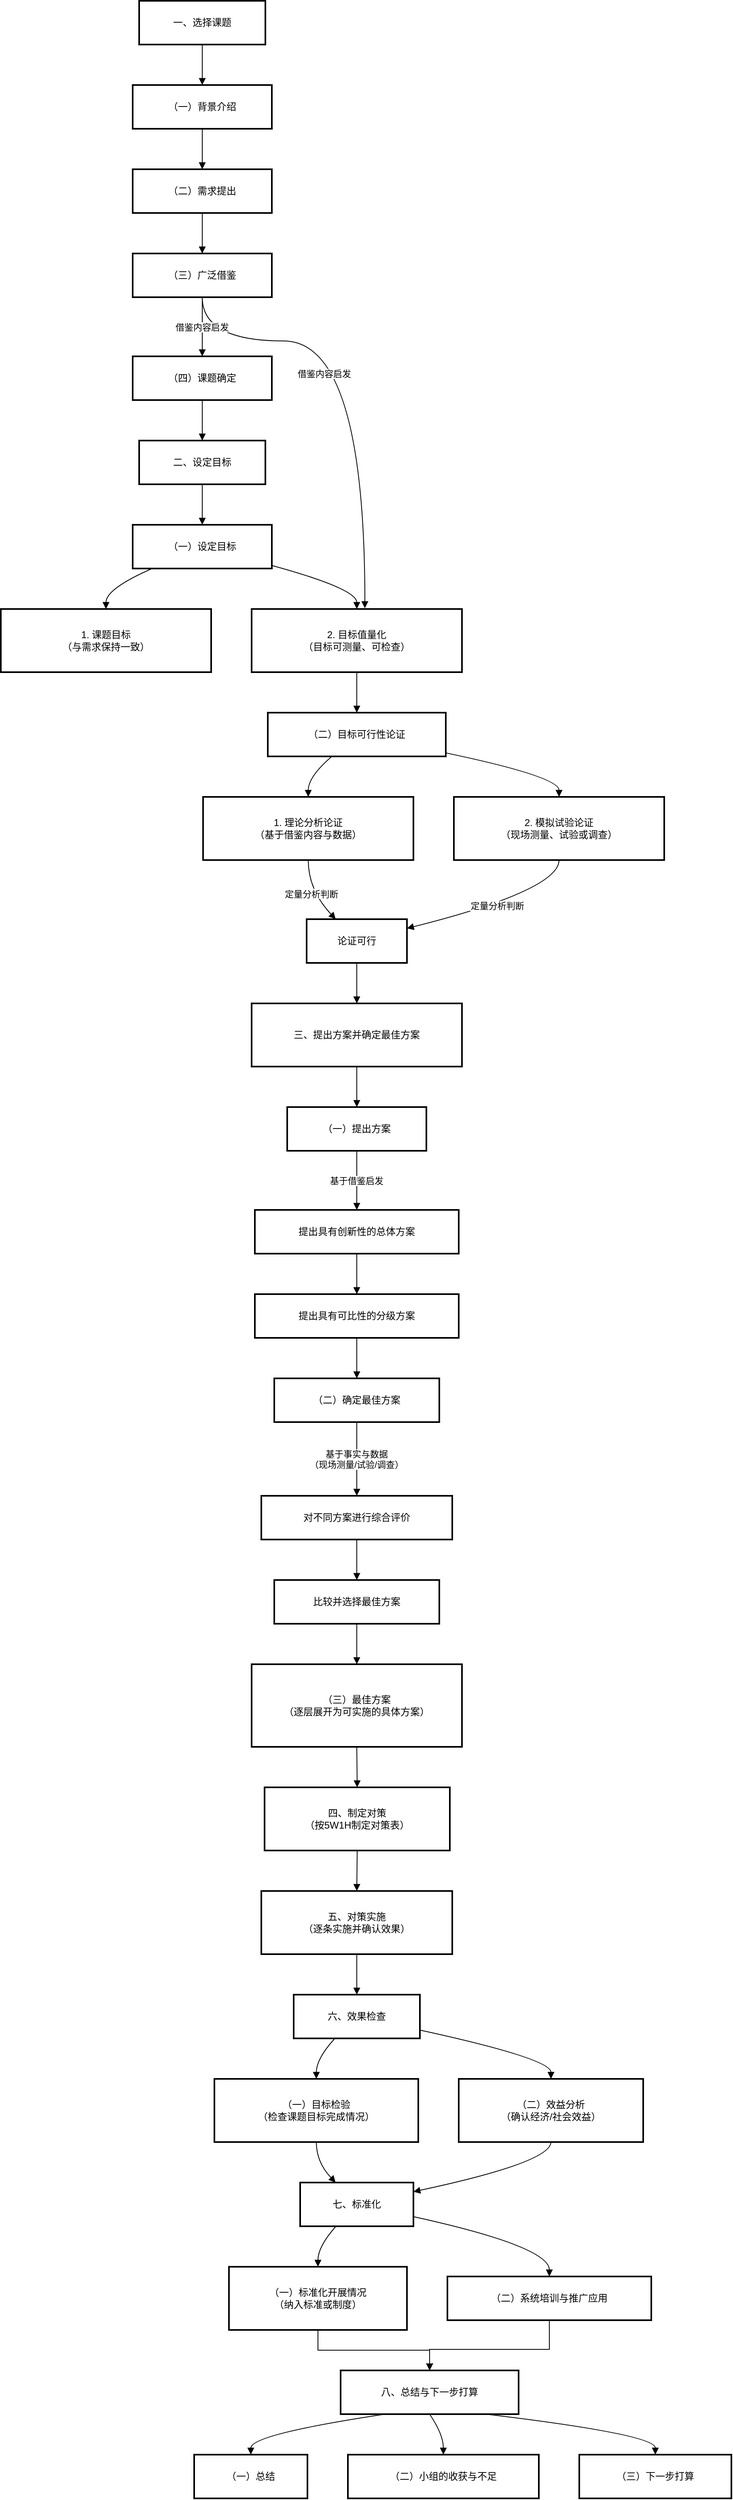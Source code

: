 <mxfile version="28.1.1" pages="2">
  <diagram name="第 1 页" id="7WZBHnggyvltZgAuaBQ9">
    <mxGraphModel dx="1426" dy="789" grid="1" gridSize="10" guides="1" tooltips="1" connect="1" arrows="1" fold="1" page="1" pageScale="1" pageWidth="827" pageHeight="1169" math="0" shadow="0">
      <root>
        <mxCell id="0" />
        <mxCell id="1" parent="0" />
        <mxCell id="V11PX4LswEN2cB8b6SFa-1" value="一、选择课题" style="whiteSpace=wrap;strokeWidth=2;" vertex="1" parent="1">
          <mxGeometry x="341" y="180" width="156" height="54" as="geometry" />
        </mxCell>
        <mxCell id="V11PX4LswEN2cB8b6SFa-2" value="（一）背景介绍" style="whiteSpace=wrap;strokeWidth=2;" vertex="1" parent="1">
          <mxGeometry x="333" y="284" width="172" height="54" as="geometry" />
        </mxCell>
        <mxCell id="V11PX4LswEN2cB8b6SFa-3" value="（二）需求提出" style="whiteSpace=wrap;strokeWidth=2;" vertex="1" parent="1">
          <mxGeometry x="333" y="388" width="172" height="54" as="geometry" />
        </mxCell>
        <mxCell id="V11PX4LswEN2cB8b6SFa-4" value="（三）广泛借鉴" style="whiteSpace=wrap;strokeWidth=2;" vertex="1" parent="1">
          <mxGeometry x="333" y="492" width="172" height="54" as="geometry" />
        </mxCell>
        <mxCell id="V11PX4LswEN2cB8b6SFa-5" value="（四）课题确定" style="whiteSpace=wrap;strokeWidth=2;" vertex="1" parent="1">
          <mxGeometry x="333" y="619" width="172" height="54" as="geometry" />
        </mxCell>
        <mxCell id="V11PX4LswEN2cB8b6SFa-6" value="二、设定目标" style="whiteSpace=wrap;strokeWidth=2;" vertex="1" parent="1">
          <mxGeometry x="341" y="723" width="156" height="54" as="geometry" />
        </mxCell>
        <mxCell id="V11PX4LswEN2cB8b6SFa-7" value="（一）设定目标" style="whiteSpace=wrap;strokeWidth=2;" vertex="1" parent="1">
          <mxGeometry x="333" y="827" width="172" height="54" as="geometry" />
        </mxCell>
        <mxCell id="V11PX4LswEN2cB8b6SFa-8" value="1. 课题目标&#xa;（与需求保持一致）" style="whiteSpace=wrap;strokeWidth=2;" vertex="1" parent="1">
          <mxGeometry x="170" y="931" width="260" height="78" as="geometry" />
        </mxCell>
        <mxCell id="V11PX4LswEN2cB8b6SFa-9" value="2. 目标值量化&#xa;（目标可测量、可检查）" style="whiteSpace=wrap;strokeWidth=2;" vertex="1" parent="1">
          <mxGeometry x="480" y="931" width="260" height="78" as="geometry" />
        </mxCell>
        <mxCell id="V11PX4LswEN2cB8b6SFa-10" value="（二）目标可行性论证" style="whiteSpace=wrap;strokeWidth=2;" vertex="1" parent="1">
          <mxGeometry x="500" y="1059" width="220" height="54" as="geometry" />
        </mxCell>
        <mxCell id="V11PX4LswEN2cB8b6SFa-11" value="1. 理论分析论证&#xa;（基于借鉴内容与数据）" style="whiteSpace=wrap;strokeWidth=2;" vertex="1" parent="1">
          <mxGeometry x="420" y="1163" width="260" height="78" as="geometry" />
        </mxCell>
        <mxCell id="V11PX4LswEN2cB8b6SFa-12" value="2. 模拟试验论证&#xa;（现场测量、试验或调查）" style="whiteSpace=wrap;strokeWidth=2;" vertex="1" parent="1">
          <mxGeometry x="730" y="1163" width="260" height="78" as="geometry" />
        </mxCell>
        <mxCell id="V11PX4LswEN2cB8b6SFa-13" value="论证可行" style="whiteSpace=wrap;strokeWidth=2;" vertex="1" parent="1">
          <mxGeometry x="548" y="1314" width="124" height="54" as="geometry" />
        </mxCell>
        <mxCell id="V11PX4LswEN2cB8b6SFa-14" value="三、提出方案并确定最佳方案" style="whiteSpace=wrap;strokeWidth=2;" vertex="1" parent="1">
          <mxGeometry x="480" y="1418" width="260" height="78" as="geometry" />
        </mxCell>
        <mxCell id="V11PX4LswEN2cB8b6SFa-15" value="（一）提出方案" style="whiteSpace=wrap;strokeWidth=2;" vertex="1" parent="1">
          <mxGeometry x="524" y="1546" width="172" height="54" as="geometry" />
        </mxCell>
        <mxCell id="V11PX4LswEN2cB8b6SFa-16" value="提出具有创新性的总体方案" style="whiteSpace=wrap;strokeWidth=2;" vertex="1" parent="1">
          <mxGeometry x="484" y="1673" width="252" height="54" as="geometry" />
        </mxCell>
        <mxCell id="V11PX4LswEN2cB8b6SFa-17" value="提出具有可比性的分级方案" style="whiteSpace=wrap;strokeWidth=2;" vertex="1" parent="1">
          <mxGeometry x="484" y="1777" width="252" height="54" as="geometry" />
        </mxCell>
        <mxCell id="V11PX4LswEN2cB8b6SFa-18" value="（二）确定最佳方案" style="whiteSpace=wrap;strokeWidth=2;" vertex="1" parent="1">
          <mxGeometry x="508" y="1881" width="204" height="54" as="geometry" />
        </mxCell>
        <mxCell id="V11PX4LswEN2cB8b6SFa-19" value="对不同方案进行综合评价" style="whiteSpace=wrap;strokeWidth=2;" vertex="1" parent="1">
          <mxGeometry x="492" y="2026" width="236" height="54" as="geometry" />
        </mxCell>
        <mxCell id="V11PX4LswEN2cB8b6SFa-20" value="比较并选择最佳方案" style="whiteSpace=wrap;strokeWidth=2;" vertex="1" parent="1">
          <mxGeometry x="508" y="2130" width="204" height="54" as="geometry" />
        </mxCell>
        <mxCell id="V11PX4LswEN2cB8b6SFa-21" value="（三）最佳方案&#xa;（逐层展开为可实施的具体方案）" style="whiteSpace=wrap;strokeWidth=2;" vertex="1" parent="1">
          <mxGeometry x="480" y="2234" width="260" height="102" as="geometry" />
        </mxCell>
        <mxCell id="V11PX4LswEN2cB8b6SFa-22" value="四、制定对策&#xa;（按5W1H制定对策表）" style="whiteSpace=wrap;strokeWidth=2;" vertex="1" parent="1">
          <mxGeometry x="496" y="2386" width="229" height="78" as="geometry" />
        </mxCell>
        <mxCell id="V11PX4LswEN2cB8b6SFa-23" value="五、对策实施&#xa;（逐条实施并确认效果）" style="whiteSpace=wrap;strokeWidth=2;" vertex="1" parent="1">
          <mxGeometry x="492" y="2514" width="236" height="78" as="geometry" />
        </mxCell>
        <mxCell id="V11PX4LswEN2cB8b6SFa-24" value="六、效果检查" style="whiteSpace=wrap;strokeWidth=2;" vertex="1" parent="1">
          <mxGeometry x="532" y="2642" width="156" height="54" as="geometry" />
        </mxCell>
        <mxCell id="V11PX4LswEN2cB8b6SFa-25" value="（一）目标检验&#xa;（检查课题目标完成情况）" style="whiteSpace=wrap;strokeWidth=2;" vertex="1" parent="1">
          <mxGeometry x="434" y="2746" width="252" height="78" as="geometry" />
        </mxCell>
        <mxCell id="V11PX4LswEN2cB8b6SFa-26" value="（二）效益分析&#xa;（确认经济/社会效益）" style="whiteSpace=wrap;strokeWidth=2;" vertex="1" parent="1">
          <mxGeometry x="736" y="2746" width="228" height="78" as="geometry" />
        </mxCell>
        <mxCell id="V11PX4LswEN2cB8b6SFa-27" value="七、标准化" style="whiteSpace=wrap;strokeWidth=2;" vertex="1" parent="1">
          <mxGeometry x="540" y="2874" width="140" height="54" as="geometry" />
        </mxCell>
        <mxCell id="V11PX4LswEN2cB8b6SFa-69" style="edgeStyle=orthogonalEdgeStyle;rounded=0;orthogonalLoop=1;jettySize=auto;html=1;exitX=0.5;exitY=1;exitDx=0;exitDy=0;" edge="1" parent="1" source="V11PX4LswEN2cB8b6SFa-28" target="V11PX4LswEN2cB8b6SFa-30">
          <mxGeometry relative="1" as="geometry" />
        </mxCell>
        <mxCell id="V11PX4LswEN2cB8b6SFa-28" value="（一）标准化开展情况&#xa;（纳入标准或制度）" style="whiteSpace=wrap;strokeWidth=2;" vertex="1" parent="1">
          <mxGeometry x="452" y="2978" width="220" height="78" as="geometry" />
        </mxCell>
        <mxCell id="V11PX4LswEN2cB8b6SFa-29" value="（二）系统培训与推广应用" style="whiteSpace=wrap;strokeWidth=2;" vertex="1" parent="1">
          <mxGeometry x="722" y="2990" width="252" height="54" as="geometry" />
        </mxCell>
        <mxCell id="V11PX4LswEN2cB8b6SFa-30" value="八、总结与下一步打算" style="whiteSpace=wrap;strokeWidth=2;" vertex="1" parent="1">
          <mxGeometry x="590" y="3106" width="220" height="54" as="geometry" />
        </mxCell>
        <mxCell id="V11PX4LswEN2cB8b6SFa-31" value="（一）总结" style="whiteSpace=wrap;strokeWidth=2;" vertex="1" parent="1">
          <mxGeometry x="409" y="3210" width="140" height="54" as="geometry" />
        </mxCell>
        <mxCell id="V11PX4LswEN2cB8b6SFa-32" value="（二）小组的收获与不足" style="whiteSpace=wrap;strokeWidth=2;" vertex="1" parent="1">
          <mxGeometry x="599" y="3210" width="236" height="54" as="geometry" />
        </mxCell>
        <mxCell id="V11PX4LswEN2cB8b6SFa-33" value="（三）下一步打算" style="whiteSpace=wrap;strokeWidth=2;" vertex="1" parent="1">
          <mxGeometry x="885" y="3210" width="188" height="54" as="geometry" />
        </mxCell>
        <mxCell id="V11PX4LswEN2cB8b6SFa-34" value="" style="curved=1;startArrow=none;endArrow=block;exitX=0.5;exitY=1;entryX=0.5;entryY=0;rounded=0;" edge="1" parent="1" source="V11PX4LswEN2cB8b6SFa-1" target="V11PX4LswEN2cB8b6SFa-2">
          <mxGeometry relative="1" as="geometry">
            <Array as="points" />
          </mxGeometry>
        </mxCell>
        <mxCell id="V11PX4LswEN2cB8b6SFa-35" value="" style="curved=1;startArrow=none;endArrow=block;exitX=0.5;exitY=1;entryX=0.5;entryY=0;rounded=0;" edge="1" parent="1" source="V11PX4LswEN2cB8b6SFa-2" target="V11PX4LswEN2cB8b6SFa-3">
          <mxGeometry relative="1" as="geometry">
            <Array as="points" />
          </mxGeometry>
        </mxCell>
        <mxCell id="V11PX4LswEN2cB8b6SFa-36" value="" style="curved=1;startArrow=none;endArrow=block;exitX=0.5;exitY=1;entryX=0.5;entryY=0;rounded=0;" edge="1" parent="1" source="V11PX4LswEN2cB8b6SFa-3" target="V11PX4LswEN2cB8b6SFa-4">
          <mxGeometry relative="1" as="geometry">
            <Array as="points" />
          </mxGeometry>
        </mxCell>
        <mxCell id="V11PX4LswEN2cB8b6SFa-37" value="借鉴内容启发" style="curved=1;startArrow=none;endArrow=block;exitX=0.5;exitY=1;rounded=0;edgeStyle=orthogonalEdgeStyle;" edge="1" parent="1" source="V11PX4LswEN2cB8b6SFa-4">
          <mxGeometry x="-0.299" y="-40" relative="1" as="geometry">
            <Array as="points">
              <mxPoint x="419" y="600" />
              <mxPoint x="620" y="600" />
            </Array>
            <mxPoint x="620" y="930" as="targetPoint" />
            <mxPoint as="offset" />
          </mxGeometry>
        </mxCell>
        <mxCell id="V11PX4LswEN2cB8b6SFa-38" value="" style="curved=1;startArrow=none;endArrow=block;exitX=0.5;exitY=1;entryX=0.5;entryY=0;rounded=0;" edge="1" parent="1" source="V11PX4LswEN2cB8b6SFa-5" target="V11PX4LswEN2cB8b6SFa-6">
          <mxGeometry relative="1" as="geometry">
            <Array as="points" />
          </mxGeometry>
        </mxCell>
        <mxCell id="V11PX4LswEN2cB8b6SFa-39" value="" style="curved=1;startArrow=none;endArrow=block;exitX=0.5;exitY=1;entryX=0.5;entryY=0;rounded=0;" edge="1" parent="1" source="V11PX4LswEN2cB8b6SFa-6" target="V11PX4LswEN2cB8b6SFa-7">
          <mxGeometry relative="1" as="geometry">
            <Array as="points" />
          </mxGeometry>
        </mxCell>
        <mxCell id="V11PX4LswEN2cB8b6SFa-40" value="" style="curved=1;startArrow=none;endArrow=block;exitX=0.14;exitY=1;entryX=0.5;entryY=0;rounded=0;" edge="1" parent="1" source="V11PX4LswEN2cB8b6SFa-7" target="V11PX4LswEN2cB8b6SFa-8">
          <mxGeometry relative="1" as="geometry">
            <Array as="points">
              <mxPoint x="300" y="906" />
            </Array>
          </mxGeometry>
        </mxCell>
        <mxCell id="V11PX4LswEN2cB8b6SFa-41" value="" style="curved=1;startArrow=none;endArrow=block;exitX=1;exitY=0.93;entryX=0.5;entryY=0;rounded=0;" edge="1" parent="1" source="V11PX4LswEN2cB8b6SFa-7" target="V11PX4LswEN2cB8b6SFa-9">
          <mxGeometry relative="1" as="geometry">
            <Array as="points">
              <mxPoint x="610" y="906" />
            </Array>
          </mxGeometry>
        </mxCell>
        <mxCell id="V11PX4LswEN2cB8b6SFa-42" value="" style="curved=1;startArrow=none;endArrow=block;exitX=0.5;exitY=1;entryX=0.5;entryY=0;rounded=0;" edge="1" parent="1" source="V11PX4LswEN2cB8b6SFa-9" target="V11PX4LswEN2cB8b6SFa-10">
          <mxGeometry relative="1" as="geometry">
            <Array as="points" />
          </mxGeometry>
        </mxCell>
        <mxCell id="V11PX4LswEN2cB8b6SFa-43" value="" style="curved=1;startArrow=none;endArrow=block;exitX=0.36;exitY=1;entryX=0.5;entryY=0;rounded=0;" edge="1" parent="1" source="V11PX4LswEN2cB8b6SFa-10" target="V11PX4LswEN2cB8b6SFa-11">
          <mxGeometry relative="1" as="geometry">
            <Array as="points">
              <mxPoint x="550" y="1138" />
            </Array>
          </mxGeometry>
        </mxCell>
        <mxCell id="V11PX4LswEN2cB8b6SFa-44" value="" style="curved=1;startArrow=none;endArrow=block;exitX=1;exitY=0.92;entryX=0.5;entryY=0;rounded=0;" edge="1" parent="1" source="V11PX4LswEN2cB8b6SFa-10" target="V11PX4LswEN2cB8b6SFa-12">
          <mxGeometry relative="1" as="geometry">
            <Array as="points">
              <mxPoint x="860" y="1138" />
            </Array>
          </mxGeometry>
        </mxCell>
        <mxCell id="V11PX4LswEN2cB8b6SFa-45" value="定量分析判断" style="curved=1;startArrow=none;endArrow=block;exitX=0.5;exitY=1;entryX=0.29;entryY=0;rounded=0;" edge="1" parent="1" source="V11PX4LswEN2cB8b6SFa-11" target="V11PX4LswEN2cB8b6SFa-13">
          <mxGeometry relative="1" as="geometry">
            <Array as="points">
              <mxPoint x="550" y="1278" />
            </Array>
          </mxGeometry>
        </mxCell>
        <mxCell id="V11PX4LswEN2cB8b6SFa-46" value="定量分析判断" style="curved=1;startArrow=none;endArrow=block;exitX=0.5;exitY=1;entryX=1;entryY=0.21;rounded=0;" edge="1" parent="1" source="V11PX4LswEN2cB8b6SFa-12" target="V11PX4LswEN2cB8b6SFa-13">
          <mxGeometry relative="1" as="geometry">
            <Array as="points">
              <mxPoint x="860" y="1278" />
            </Array>
          </mxGeometry>
        </mxCell>
        <mxCell id="V11PX4LswEN2cB8b6SFa-47" value="" style="curved=1;startArrow=none;endArrow=block;exitX=0.5;exitY=1;entryX=0.5;entryY=0;rounded=0;" edge="1" parent="1" source="V11PX4LswEN2cB8b6SFa-13" target="V11PX4LswEN2cB8b6SFa-14">
          <mxGeometry relative="1" as="geometry">
            <Array as="points" />
          </mxGeometry>
        </mxCell>
        <mxCell id="V11PX4LswEN2cB8b6SFa-48" value="" style="curved=1;startArrow=none;endArrow=block;exitX=0.5;exitY=1;entryX=0.5;entryY=0;rounded=0;" edge="1" parent="1" source="V11PX4LswEN2cB8b6SFa-14" target="V11PX4LswEN2cB8b6SFa-15">
          <mxGeometry relative="1" as="geometry">
            <Array as="points" />
          </mxGeometry>
        </mxCell>
        <mxCell id="V11PX4LswEN2cB8b6SFa-49" value="基于借鉴启发" style="curved=1;startArrow=none;endArrow=block;exitX=0.5;exitY=1;entryX=0.5;entryY=0;rounded=0;" edge="1" parent="1" source="V11PX4LswEN2cB8b6SFa-15" target="V11PX4LswEN2cB8b6SFa-16">
          <mxGeometry relative="1" as="geometry">
            <Array as="points" />
          </mxGeometry>
        </mxCell>
        <mxCell id="V11PX4LswEN2cB8b6SFa-50" value="" style="curved=1;startArrow=none;endArrow=block;exitX=0.5;exitY=1;entryX=0.5;entryY=0;rounded=0;" edge="1" parent="1" source="V11PX4LswEN2cB8b6SFa-16" target="V11PX4LswEN2cB8b6SFa-17">
          <mxGeometry relative="1" as="geometry">
            <Array as="points" />
          </mxGeometry>
        </mxCell>
        <mxCell id="V11PX4LswEN2cB8b6SFa-51" value="" style="curved=1;startArrow=none;endArrow=block;exitX=0.5;exitY=1;entryX=0.5;entryY=0;rounded=0;" edge="1" parent="1" source="V11PX4LswEN2cB8b6SFa-17" target="V11PX4LswEN2cB8b6SFa-18">
          <mxGeometry relative="1" as="geometry">
            <Array as="points" />
          </mxGeometry>
        </mxCell>
        <mxCell id="V11PX4LswEN2cB8b6SFa-52" value="基于事实与数据&#xa;（现场测量/试验/调查）" style="curved=1;startArrow=none;endArrow=block;exitX=0.5;exitY=1;entryX=0.5;entryY=-0.01;rounded=0;" edge="1" parent="1" source="V11PX4LswEN2cB8b6SFa-18" target="V11PX4LswEN2cB8b6SFa-19">
          <mxGeometry relative="1" as="geometry">
            <Array as="points" />
          </mxGeometry>
        </mxCell>
        <mxCell id="V11PX4LswEN2cB8b6SFa-53" value="" style="curved=1;startArrow=none;endArrow=block;exitX=0.5;exitY=0.99;entryX=0.5;entryY=-0.01;rounded=0;" edge="1" parent="1" source="V11PX4LswEN2cB8b6SFa-19" target="V11PX4LswEN2cB8b6SFa-20">
          <mxGeometry relative="1" as="geometry">
            <Array as="points" />
          </mxGeometry>
        </mxCell>
        <mxCell id="V11PX4LswEN2cB8b6SFa-54" value="" style="curved=1;startArrow=none;endArrow=block;exitX=0.5;exitY=0.99;entryX=0.5;entryY=0;rounded=0;" edge="1" parent="1" source="V11PX4LswEN2cB8b6SFa-20" target="V11PX4LswEN2cB8b6SFa-21">
          <mxGeometry relative="1" as="geometry">
            <Array as="points" />
          </mxGeometry>
        </mxCell>
        <mxCell id="V11PX4LswEN2cB8b6SFa-55" value="" style="curved=1;startArrow=none;endArrow=block;exitX=0.5;exitY=1;entryX=0.5;entryY=-0.01;rounded=0;" edge="1" parent="1" source="V11PX4LswEN2cB8b6SFa-21" target="V11PX4LswEN2cB8b6SFa-22">
          <mxGeometry relative="1" as="geometry">
            <Array as="points" />
          </mxGeometry>
        </mxCell>
        <mxCell id="V11PX4LswEN2cB8b6SFa-56" value="" style="curved=1;startArrow=none;endArrow=block;exitX=0.5;exitY=0.99;entryX=0.5;entryY=-0.01;rounded=0;" edge="1" parent="1" source="V11PX4LswEN2cB8b6SFa-22" target="V11PX4LswEN2cB8b6SFa-23">
          <mxGeometry relative="1" as="geometry">
            <Array as="points" />
          </mxGeometry>
        </mxCell>
        <mxCell id="V11PX4LswEN2cB8b6SFa-57" value="" style="curved=1;startArrow=none;endArrow=block;exitX=0.5;exitY=0.99;entryX=0.5;entryY=-0.01;rounded=0;" edge="1" parent="1" source="V11PX4LswEN2cB8b6SFa-23" target="V11PX4LswEN2cB8b6SFa-24">
          <mxGeometry relative="1" as="geometry">
            <Array as="points" />
          </mxGeometry>
        </mxCell>
        <mxCell id="V11PX4LswEN2cB8b6SFa-58" value="" style="curved=1;startArrow=none;endArrow=block;exitX=0.33;exitY=0.99;entryX=0.5;entryY=-0.01;rounded=0;" edge="1" parent="1" source="V11PX4LswEN2cB8b6SFa-24" target="V11PX4LswEN2cB8b6SFa-25">
          <mxGeometry relative="1" as="geometry">
            <Array as="points">
              <mxPoint x="560" y="2721" />
            </Array>
          </mxGeometry>
        </mxCell>
        <mxCell id="V11PX4LswEN2cB8b6SFa-59" value="" style="curved=1;startArrow=none;endArrow=block;exitX=1;exitY=0.81;entryX=0.5;entryY=-0.01;rounded=0;" edge="1" parent="1" source="V11PX4LswEN2cB8b6SFa-24" target="V11PX4LswEN2cB8b6SFa-26">
          <mxGeometry relative="1" as="geometry">
            <Array as="points">
              <mxPoint x="850" y="2721" />
            </Array>
          </mxGeometry>
        </mxCell>
        <mxCell id="V11PX4LswEN2cB8b6SFa-60" value="" style="curved=1;startArrow=none;endArrow=block;exitX=0.5;exitY=0.99;entryX=0.31;entryY=-0.01;rounded=0;" edge="1" parent="1" source="V11PX4LswEN2cB8b6SFa-25" target="V11PX4LswEN2cB8b6SFa-27">
          <mxGeometry relative="1" as="geometry">
            <Array as="points">
              <mxPoint x="560" y="2849" />
            </Array>
          </mxGeometry>
        </mxCell>
        <mxCell id="V11PX4LswEN2cB8b6SFa-61" value="" style="curved=1;startArrow=none;endArrow=block;exitX=0.5;exitY=0.99;entryX=1;entryY=0.21;rounded=0;" edge="1" parent="1" source="V11PX4LswEN2cB8b6SFa-26" target="V11PX4LswEN2cB8b6SFa-27">
          <mxGeometry relative="1" as="geometry">
            <Array as="points">
              <mxPoint x="850" y="2849" />
            </Array>
          </mxGeometry>
        </mxCell>
        <mxCell id="V11PX4LswEN2cB8b6SFa-62" value="" style="curved=1;startArrow=none;endArrow=block;exitX=0.32;exitY=0.99;entryX=0.5;entryY=-0.01;rounded=0;" edge="1" parent="1" source="V11PX4LswEN2cB8b6SFa-27" target="V11PX4LswEN2cB8b6SFa-28">
          <mxGeometry relative="1" as="geometry">
            <Array as="points">
              <mxPoint x="562" y="2953" />
            </Array>
          </mxGeometry>
        </mxCell>
        <mxCell id="V11PX4LswEN2cB8b6SFa-63" value="" style="curved=1;startArrow=none;endArrow=block;exitX=1;exitY=0.78;entryX=0.5;entryY=-0.01;rounded=0;" edge="1" parent="1" source="V11PX4LswEN2cB8b6SFa-27" target="V11PX4LswEN2cB8b6SFa-29">
          <mxGeometry relative="1" as="geometry">
            <Array as="points">
              <mxPoint x="848" y="2953" />
            </Array>
          </mxGeometry>
        </mxCell>
        <mxCell id="V11PX4LswEN2cB8b6SFa-64" value="" style="startArrow=none;endArrow=block;exitX=0.5;exitY=0.99;entryX=0.5;entryY=-0.01;rounded=0;edgeStyle=orthogonalEdgeStyle;" edge="1" parent="1" source="V11PX4LswEN2cB8b6SFa-29" target="V11PX4LswEN2cB8b6SFa-30">
          <mxGeometry relative="1" as="geometry">
            <Array as="points">
              <mxPoint x="848" y="3080" />
              <mxPoint x="700" y="3080" />
            </Array>
          </mxGeometry>
        </mxCell>
        <mxCell id="V11PX4LswEN2cB8b6SFa-65" value="" style="curved=1;startArrow=none;endArrow=block;exitX=0.25;exitY=1;entryX=0.5;entryY=-0.01;rounded=0;exitDx=0;exitDy=0;" edge="1" parent="1" source="V11PX4LswEN2cB8b6SFa-30" target="V11PX4LswEN2cB8b6SFa-31">
          <mxGeometry relative="1" as="geometry">
            <Array as="points">
              <mxPoint x="479" y="3185" />
            </Array>
          </mxGeometry>
        </mxCell>
        <mxCell id="V11PX4LswEN2cB8b6SFa-66" value="" style="curved=1;startArrow=none;endArrow=block;exitX=0.5;exitY=1;entryX=0.5;entryY=-0.01;rounded=0;exitDx=0;exitDy=0;" edge="1" parent="1" source="V11PX4LswEN2cB8b6SFa-30" target="V11PX4LswEN2cB8b6SFa-32">
          <mxGeometry relative="1" as="geometry">
            <Array as="points">
              <mxPoint x="717" y="3185" />
            </Array>
          </mxGeometry>
        </mxCell>
        <mxCell id="V11PX4LswEN2cB8b6SFa-67" value="" style="curved=1;startArrow=none;endArrow=block;exitX=0.81;exitY=0.99;entryX=0.5;entryY=-0.01;rounded=0;" edge="1" parent="1" source="V11PX4LswEN2cB8b6SFa-30" target="V11PX4LswEN2cB8b6SFa-33">
          <mxGeometry relative="1" as="geometry">
            <Array as="points">
              <mxPoint x="979" y="3185" />
            </Array>
          </mxGeometry>
        </mxCell>
        <mxCell id="V11PX4LswEN2cB8b6SFa-68" value="借鉴内容启发" style="curved=1;startArrow=none;endArrow=block;exitX=0.5;exitY=1;rounded=0;exitDx=0;exitDy=0;" edge="1" parent="1" source="V11PX4LswEN2cB8b6SFa-4" target="V11PX4LswEN2cB8b6SFa-5">
          <mxGeometry relative="1" as="geometry">
            <Array as="points" />
            <mxPoint x="430" y="570" as="sourcePoint" />
            <mxPoint x="631" y="954" as="targetPoint" />
          </mxGeometry>
        </mxCell>
      </root>
    </mxGraphModel>
  </diagram>
  <diagram id="yZlnJXYEL0vV901xjM2q" name="第 2 页">
    <mxGraphModel dx="2593" dy="1435" grid="1" gridSize="10" guides="1" tooltips="1" connect="1" arrows="1" fold="1" page="1" pageScale="1" pageWidth="827" pageHeight="1169" math="0" shadow="0">
      <root>
        <mxCell id="0" />
        <mxCell id="1" parent="0" />
        <mxCell id="1LT5oay-Y4ugQye11m3D-1" value="一、选择课题" style="whiteSpace=wrap;strokeWidth=2;" vertex="1" parent="1">
          <mxGeometry x="382" y="20" width="156" height="54" as="geometry" />
        </mxCell>
        <mxCell id="1LT5oay-Y4ugQye11m3D-2" value="(一) 名词解释&#xa;明确QC小组及问题解决型课题定义" style="whiteSpace=wrap;strokeWidth=2;" vertex="1" parent="1">
          <mxGeometry x="330" y="124" width="260" height="102" as="geometry" />
        </mxCell>
        <mxCell id="1LT5oay-Y4ugQye11m3D-3" value="(二) 选题理由&#xa;用事实和数据说明选题目的和必要性" style="whiteSpace=wrap;strokeWidth=2;" vertex="1" parent="1">
          <mxGeometry x="330" y="276" width="260" height="102" as="geometry" />
        </mxCell>
        <mxCell id="1LT5oay-Y4ugQye11m3D-4" value="二、现状调查" style="whiteSpace=wrap;strokeWidth=2;" vertex="1" parent="1">
          <mxGeometry x="382" y="428" width="156" height="54" as="geometry" />
        </mxCell>
        <mxCell id="1LT5oay-Y4ugQye11m3D-5" value="(一) 查找症结&#xa;收集客观、全面、时效、可比的数据&#xa;运用分层法、排列图等统计方法" style="whiteSpace=wrap;strokeWidth=2;" vertex="1" parent="1">
          <mxGeometry x="330" y="532" width="260" height="150" as="geometry" />
        </mxCell>
        <mxCell id="1LT5oay-Y4ugQye11m3D-6" value="(二) 调查结论&#xa;明确现状，找出症结，确定改进方向" style="whiteSpace=wrap;strokeWidth=2;" vertex="1" parent="1">
          <mxGeometry x="330" y="732" width="260" height="102" as="geometry" />
        </mxCell>
        <mxCell id="1LT5oay-Y4ugQye11m3D-7" value="三、设定目标" style="whiteSpace=wrap;strokeWidth=2;" vertex="1" parent="1">
          <mxGeometry x="382" y="884" width="156" height="54" as="geometry" />
        </mxCell>
        <mxCell id="1LT5oay-Y4ugQye11m3D-8" value="(一) 目标值设定&#xa;目标与课题一致，数量不宜多，可测量、可检查" style="whiteSpace=wrap;strokeWidth=2;" vertex="1" parent="1">
          <mxGeometry x="330" y="988" width="260" height="102" as="geometry" />
        </mxCell>
        <mxCell id="1LT5oay-Y4ugQye11m3D-9" value="(二) 目标依据&#xa;上级要求、顾客需求、同业水平、历史水平、&#xa;症结解决程度测算等" style="whiteSpace=wrap;strokeWidth=2;" vertex="1" parent="1">
          <mxGeometry x="330" y="1140" width="260" height="126" as="geometry" />
        </mxCell>
        <mxCell id="1LT5oay-Y4ugQye11m3D-10" value="四、原因分析&#xa;针对症结，从人机料法环测等方面分析，&#xa;展开至末端原因，逻辑清晰" style="whiteSpace=wrap;strokeWidth=2;" vertex="1" parent="1">
          <mxGeometry x="330" y="1316" width="260" height="126" as="geometry" />
        </mxCell>
        <mxCell id="1LT5oay-Y4ugQye11m3D-11" value="五、确定要因" style="whiteSpace=wrap;strokeWidth=2;" vertex="1" parent="1">
          <mxGeometry x="382" y="1492" width="156" height="54" as="geometry" />
        </mxCell>
        <mxCell id="1LT5oay-Y4ugQye11m3D-58" style="edgeStyle=orthogonalEdgeStyle;rounded=0;orthogonalLoop=1;jettySize=auto;html=1;exitX=0.5;exitY=1;exitDx=0;exitDy=0;" edge="1" parent="1" source="1LT5oay-Y4ugQye11m3D-12">
          <mxGeometry relative="1" as="geometry">
            <mxPoint x="460" y="1800" as="targetPoint" />
          </mxGeometry>
        </mxCell>
        <mxCell id="1LT5oay-Y4ugQye11m3D-12" value="(一) 要因确认一: (具体要因)&#xa;依据事实与数据逐条确认，&#xa;通过现场测量、试验或调查分析" style="whiteSpace=wrap;strokeWidth=2;" vertex="1" parent="1">
          <mxGeometry x="20" y="1596" width="260" height="126" as="geometry" />
        </mxCell>
        <mxCell id="1LT5oay-Y4ugQye11m3D-13" value="(二) 要因确认二: (具体要因)&#xa;同上" style="whiteSpace=wrap;strokeWidth=2;" vertex="1" parent="1">
          <mxGeometry x="330" y="1620" width="259" height="78" as="geometry" />
        </mxCell>
        <mxCell id="1LT5oay-Y4ugQye11m3D-59" style="edgeStyle=orthogonalEdgeStyle;rounded=0;orthogonalLoop=1;jettySize=auto;html=1;exitX=0.5;exitY=1;exitDx=0;exitDy=0;" edge="1" parent="1" source="1LT5oay-Y4ugQye11m3D-14">
          <mxGeometry relative="1" as="geometry">
            <mxPoint x="460" y="1800" as="targetPoint" />
          </mxGeometry>
        </mxCell>
        <mxCell id="1LT5oay-Y4ugQye11m3D-14" value="(三) 要因确认三: (具体要因)&#xa;同上" style="whiteSpace=wrap;strokeWidth=2;" vertex="1" parent="1">
          <mxGeometry x="639" y="1620" width="259" height="78" as="geometry" />
        </mxCell>
        <mxCell id="1LT5oay-Y4ugQye11m3D-15" value="六、制定对策" style="whiteSpace=wrap;strokeWidth=2;" vertex="1" parent="1">
          <mxGeometry x="382" y="1800" width="156" height="54" as="geometry" />
        </mxCell>
        <mxCell id="1LT5oay-Y4ugQye11m3D-16" value="(一) 对策选定&#xa;针对主因，评价选择有效性、可实施性、&#xa;经济性、可靠性高的对策" style="whiteSpace=wrap;strokeWidth=2;" vertex="1" parent="1">
          <mxGeometry x="330" y="1904" width="260" height="126" as="geometry" />
        </mxCell>
        <mxCell id="1LT5oay-Y4ugQye11m3D-17" value="(二) 制定对策表&#xa;按5W1H要求，对策明确、目标可测量、措施可操作" style="whiteSpace=wrap;strokeWidth=2;" vertex="1" parent="1">
          <mxGeometry x="330" y="2080" width="260" height="102" as="geometry" />
        </mxCell>
        <mxCell id="1LT5oay-Y4ugQye11m3D-18" value="七、对策实施&#xa;按对策表逐条实施，及时确认效果，&#xa;未达目标时修改措施" style="whiteSpace=wrap;strokeWidth=2;" vertex="1" parent="1">
          <mxGeometry x="330" y="2232" width="260" height="126" as="geometry" />
        </mxCell>
        <mxCell id="1LT5oay-Y4ugQye11m3D-19" value="八、效果检查" style="whiteSpace=wrap;strokeWidth=2;" vertex="1" parent="1">
          <mxGeometry x="382" y="2408" width="156" height="54" as="geometry" />
        </mxCell>
        <mxCell id="1LT5oay-Y4ugQye11m3D-20" value="(一) 实施后主要问题和&#xa;问题症结变化情况&#xa;与对策实施前对比" style="whiteSpace=wrap;strokeWidth=2;" vertex="1" parent="1">
          <mxGeometry x="349" y="2512" width="221" height="102" as="geometry" />
        </mxCell>
        <mxCell id="1LT5oay-Y4ugQye11m3D-21" value="(二) 目标值完成情况&#xa;检查课题目标是否完成" style="whiteSpace=wrap;strokeWidth=2;" vertex="1" parent="1">
          <mxGeometry x="350" y="2664" width="220" height="78" as="geometry" />
        </mxCell>
        <mxCell id="1LT5oay-Y4ugQye11m3D-22" value="(三) 经济效益检查&#xa;计算经济效益（实得效益=创造效益-活动投入）&#xa;及社会效益，实事求是" style="whiteSpace=wrap;strokeWidth=2;" vertex="1" parent="1">
          <mxGeometry x="330" y="2792" width="260" height="126" as="geometry" />
        </mxCell>
        <mxCell id="1LT5oay-Y4ugQye11m3D-23" value="九、巩固措施" style="whiteSpace=wrap;strokeWidth=2;" vertex="1" parent="1">
          <mxGeometry x="382" y="2968" width="156" height="54" as="geometry" />
        </mxCell>
        <mxCell id="1LT5oay-Y4ugQye11m3D-24" value="(一) 巩固措施&#xa;将有效措施纳入标准或制度，经审批" style="whiteSpace=wrap;strokeWidth=2;" vertex="1" parent="1">
          <mxGeometry x="330" y="3072" width="260" height="102" as="geometry" />
        </mxCell>
        <mxCell id="1LT5oay-Y4ugQye11m3D-25" value="(二) 巩固验证&#xa;跟踪措施效果，确认是否被正确执行并维持" style="whiteSpace=wrap;strokeWidth=2;" vertex="1" parent="1">
          <mxGeometry x="330" y="3224" width="260" height="102" as="geometry" />
        </mxCell>
        <mxCell id="1LT5oay-Y4ugQye11m3D-26" value="十、总结和下一步打算" style="whiteSpace=wrap;strokeWidth=2;" vertex="1" parent="1">
          <mxGeometry x="350" y="3376" width="220" height="54" as="geometry" />
        </mxCell>
        <mxCell id="1LT5oay-Y4ugQye11m3D-27" value="(一) 总结&#xa;从专业技术、管理方法、小组成员素质等方面总结" style="whiteSpace=wrap;strokeWidth=2;" vertex="1" parent="1">
          <mxGeometry x="330" y="3480" width="260" height="102" as="geometry" />
        </mxCell>
        <mxCell id="1LT5oay-Y4ugQye11m3D-28" value="(二) 小组的收获与不足" style="whiteSpace=wrap;strokeWidth=2;" vertex="1" parent="1">
          <mxGeometry x="349" y="3632" width="221" height="54" as="geometry" />
        </mxCell>
        <mxCell id="1LT5oay-Y4ugQye11m3D-29" value="(三) 下一步打算&#xa;提出下一次活动方向" style="whiteSpace=wrap;strokeWidth=2;" vertex="1" parent="1">
          <mxGeometry x="358" y="3736" width="204" height="78" as="geometry" />
        </mxCell>
        <mxCell id="1LT5oay-Y4ugQye11m3D-30" value="" style="curved=1;startArrow=none;endArrow=block;exitX=0.5;exitY=1;entryX=0.5;entryY=0;rounded=0;" edge="1" parent="1" source="1LT5oay-Y4ugQye11m3D-1" target="1LT5oay-Y4ugQye11m3D-2">
          <mxGeometry relative="1" as="geometry">
            <Array as="points" />
          </mxGeometry>
        </mxCell>
        <mxCell id="1LT5oay-Y4ugQye11m3D-31" value="" style="curved=1;startArrow=none;endArrow=block;exitX=0.5;exitY=1;entryX=0.5;entryY=0;rounded=0;" edge="1" parent="1" source="1LT5oay-Y4ugQye11m3D-2" target="1LT5oay-Y4ugQye11m3D-3">
          <mxGeometry relative="1" as="geometry">
            <Array as="points" />
          </mxGeometry>
        </mxCell>
        <mxCell id="1LT5oay-Y4ugQye11m3D-32" value="" style="curved=1;startArrow=none;endArrow=block;exitX=0.5;exitY=1;entryX=0.5;entryY=0;rounded=0;" edge="1" parent="1" source="1LT5oay-Y4ugQye11m3D-3" target="1LT5oay-Y4ugQye11m3D-4">
          <mxGeometry relative="1" as="geometry">
            <Array as="points" />
          </mxGeometry>
        </mxCell>
        <mxCell id="1LT5oay-Y4ugQye11m3D-33" value="" style="curved=1;startArrow=none;endArrow=block;exitX=0.5;exitY=1;entryX=0.5;entryY=0;rounded=0;" edge="1" parent="1" source="1LT5oay-Y4ugQye11m3D-4" target="1LT5oay-Y4ugQye11m3D-5">
          <mxGeometry relative="1" as="geometry">
            <Array as="points" />
          </mxGeometry>
        </mxCell>
        <mxCell id="1LT5oay-Y4ugQye11m3D-34" value="" style="curved=1;startArrow=none;endArrow=block;exitX=0.5;exitY=1;entryX=0.5;entryY=0;rounded=0;" edge="1" parent="1" source="1LT5oay-Y4ugQye11m3D-5" target="1LT5oay-Y4ugQye11m3D-6">
          <mxGeometry relative="1" as="geometry">
            <Array as="points" />
          </mxGeometry>
        </mxCell>
        <mxCell id="1LT5oay-Y4ugQye11m3D-35" value="" style="curved=1;startArrow=none;endArrow=block;exitX=0.5;exitY=1;entryX=0.5;entryY=0;rounded=0;" edge="1" parent="1" source="1LT5oay-Y4ugQye11m3D-6" target="1LT5oay-Y4ugQye11m3D-7">
          <mxGeometry relative="1" as="geometry">
            <Array as="points" />
          </mxGeometry>
        </mxCell>
        <mxCell id="1LT5oay-Y4ugQye11m3D-36" value="" style="curved=1;startArrow=none;endArrow=block;exitX=0.5;exitY=1;entryX=0.5;entryY=0;rounded=0;" edge="1" parent="1" source="1LT5oay-Y4ugQye11m3D-7" target="1LT5oay-Y4ugQye11m3D-8">
          <mxGeometry relative="1" as="geometry">
            <Array as="points" />
          </mxGeometry>
        </mxCell>
        <mxCell id="1LT5oay-Y4ugQye11m3D-37" value="" style="curved=1;startArrow=none;endArrow=block;exitX=0.5;exitY=1;entryX=0.5;entryY=0;rounded=0;" edge="1" parent="1" source="1LT5oay-Y4ugQye11m3D-8" target="1LT5oay-Y4ugQye11m3D-9">
          <mxGeometry relative="1" as="geometry">
            <Array as="points" />
          </mxGeometry>
        </mxCell>
        <mxCell id="1LT5oay-Y4ugQye11m3D-38" value="" style="curved=1;startArrow=none;endArrow=block;exitX=0.5;exitY=1;entryX=0.5;entryY=0;rounded=0;" edge="1" parent="1" source="1LT5oay-Y4ugQye11m3D-9" target="1LT5oay-Y4ugQye11m3D-10">
          <mxGeometry relative="1" as="geometry">
            <Array as="points" />
          </mxGeometry>
        </mxCell>
        <mxCell id="1LT5oay-Y4ugQye11m3D-39" value="" style="curved=1;startArrow=none;endArrow=block;exitX=0.5;exitY=1;entryX=0.5;entryY=0;rounded=0;" edge="1" parent="1" source="1LT5oay-Y4ugQye11m3D-10" target="1LT5oay-Y4ugQye11m3D-11">
          <mxGeometry relative="1" as="geometry">
            <Array as="points" />
          </mxGeometry>
        </mxCell>
        <mxCell id="1LT5oay-Y4ugQye11m3D-40" value="" style="curved=1;startArrow=none;endArrow=block;exitX=0;exitY=0.74;entryX=0.5;entryY=0;rounded=0;" edge="1" parent="1" source="1LT5oay-Y4ugQye11m3D-11" target="1LT5oay-Y4ugQye11m3D-12">
          <mxGeometry relative="1" as="geometry">
            <Array as="points">
              <mxPoint x="150" y="1571" />
            </Array>
          </mxGeometry>
        </mxCell>
        <mxCell id="1LT5oay-Y4ugQye11m3D-41" value="" style="curved=1;startArrow=none;endArrow=block;exitX=0.5;exitY=1;entryX=0.5;entryY=0;rounded=0;" edge="1" parent="1" source="1LT5oay-Y4ugQye11m3D-11" target="1LT5oay-Y4ugQye11m3D-13">
          <mxGeometry relative="1" as="geometry">
            <Array as="points" />
          </mxGeometry>
        </mxCell>
        <mxCell id="1LT5oay-Y4ugQye11m3D-42" value="" style="curved=1;startArrow=none;endArrow=block;exitX=1;exitY=0.74;entryX=0.5;entryY=0;rounded=0;" edge="1" parent="1" source="1LT5oay-Y4ugQye11m3D-11" target="1LT5oay-Y4ugQye11m3D-14">
          <mxGeometry relative="1" as="geometry">
            <Array as="points">
              <mxPoint x="769" y="1571" />
            </Array>
          </mxGeometry>
        </mxCell>
        <mxCell id="1LT5oay-Y4ugQye11m3D-43" value="" style="curved=1;startArrow=none;endArrow=block;exitX=0.5;exitY=1;entryX=0.5;entryY=0;rounded=0;exitDx=0;exitDy=0;" edge="1" parent="1" source="1LT5oay-Y4ugQye11m3D-13" target="1LT5oay-Y4ugQye11m3D-15">
          <mxGeometry relative="1" as="geometry">
            <Array as="points" />
          </mxGeometry>
        </mxCell>
        <mxCell id="1LT5oay-Y4ugQye11m3D-44" value="" style="curved=1;startArrow=none;endArrow=block;exitX=0.5;exitY=1;entryX=0.5;entryY=0;rounded=0;" edge="1" parent="1" source="1LT5oay-Y4ugQye11m3D-15" target="1LT5oay-Y4ugQye11m3D-16">
          <mxGeometry relative="1" as="geometry">
            <Array as="points" />
          </mxGeometry>
        </mxCell>
        <mxCell id="1LT5oay-Y4ugQye11m3D-45" value="" style="curved=1;startArrow=none;endArrow=block;exitX=0.5;exitY=1;entryX=0.5;entryY=0;rounded=0;" edge="1" parent="1" source="1LT5oay-Y4ugQye11m3D-16" target="1LT5oay-Y4ugQye11m3D-17">
          <mxGeometry relative="1" as="geometry">
            <Array as="points" />
          </mxGeometry>
        </mxCell>
        <mxCell id="1LT5oay-Y4ugQye11m3D-46" value="" style="curved=1;startArrow=none;endArrow=block;exitX=0.5;exitY=1;entryX=0.5;entryY=0;rounded=0;" edge="1" parent="1" source="1LT5oay-Y4ugQye11m3D-17" target="1LT5oay-Y4ugQye11m3D-18">
          <mxGeometry relative="1" as="geometry">
            <Array as="points" />
          </mxGeometry>
        </mxCell>
        <mxCell id="1LT5oay-Y4ugQye11m3D-47" value="" style="curved=1;startArrow=none;endArrow=block;exitX=0.5;exitY=1;entryX=0.5;entryY=0;rounded=0;" edge="1" parent="1" source="1LT5oay-Y4ugQye11m3D-18" target="1LT5oay-Y4ugQye11m3D-19">
          <mxGeometry relative="1" as="geometry">
            <Array as="points" />
          </mxGeometry>
        </mxCell>
        <mxCell id="1LT5oay-Y4ugQye11m3D-48" value="" style="curved=1;startArrow=none;endArrow=block;exitX=0.5;exitY=1;entryX=0.5;entryY=0;rounded=0;" edge="1" parent="1" source="1LT5oay-Y4ugQye11m3D-19" target="1LT5oay-Y4ugQye11m3D-20">
          <mxGeometry relative="1" as="geometry">
            <Array as="points" />
          </mxGeometry>
        </mxCell>
        <mxCell id="1LT5oay-Y4ugQye11m3D-49" value="" style="curved=1;startArrow=none;endArrow=block;exitX=0.5;exitY=1;entryX=0.5;entryY=0;rounded=0;" edge="1" parent="1" source="1LT5oay-Y4ugQye11m3D-20" target="1LT5oay-Y4ugQye11m3D-21">
          <mxGeometry relative="1" as="geometry">
            <Array as="points" />
          </mxGeometry>
        </mxCell>
        <mxCell id="1LT5oay-Y4ugQye11m3D-50" value="" style="curved=1;startArrow=none;endArrow=block;exitX=0.5;exitY=1;entryX=0.5;entryY=0;rounded=0;" edge="1" parent="1" source="1LT5oay-Y4ugQye11m3D-21" target="1LT5oay-Y4ugQye11m3D-22">
          <mxGeometry relative="1" as="geometry">
            <Array as="points" />
          </mxGeometry>
        </mxCell>
        <mxCell id="1LT5oay-Y4ugQye11m3D-51" value="" style="curved=1;startArrow=none;endArrow=block;exitX=0.5;exitY=1;entryX=0.5;entryY=0;rounded=0;" edge="1" parent="1" source="1LT5oay-Y4ugQye11m3D-22" target="1LT5oay-Y4ugQye11m3D-23">
          <mxGeometry relative="1" as="geometry">
            <Array as="points" />
          </mxGeometry>
        </mxCell>
        <mxCell id="1LT5oay-Y4ugQye11m3D-52" value="" style="curved=1;startArrow=none;endArrow=block;exitX=0.5;exitY=1;entryX=0.5;entryY=0;rounded=0;" edge="1" parent="1" source="1LT5oay-Y4ugQye11m3D-23" target="1LT5oay-Y4ugQye11m3D-24">
          <mxGeometry relative="1" as="geometry">
            <Array as="points" />
          </mxGeometry>
        </mxCell>
        <mxCell id="1LT5oay-Y4ugQye11m3D-53" value="" style="curved=1;startArrow=none;endArrow=block;exitX=0.5;exitY=1;entryX=0.5;entryY=0;rounded=0;" edge="1" parent="1" source="1LT5oay-Y4ugQye11m3D-24" target="1LT5oay-Y4ugQye11m3D-25">
          <mxGeometry relative="1" as="geometry">
            <Array as="points" />
          </mxGeometry>
        </mxCell>
        <mxCell id="1LT5oay-Y4ugQye11m3D-54" value="" style="curved=1;startArrow=none;endArrow=block;exitX=0.5;exitY=1;entryX=0.5;entryY=0;rounded=0;" edge="1" parent="1" source="1LT5oay-Y4ugQye11m3D-25" target="1LT5oay-Y4ugQye11m3D-26">
          <mxGeometry relative="1" as="geometry">
            <Array as="points" />
          </mxGeometry>
        </mxCell>
        <mxCell id="1LT5oay-Y4ugQye11m3D-55" value="" style="curved=1;startArrow=none;endArrow=block;exitX=0.5;exitY=1;entryX=0.5;entryY=0;rounded=0;" edge="1" parent="1" source="1LT5oay-Y4ugQye11m3D-26" target="1LT5oay-Y4ugQye11m3D-27">
          <mxGeometry relative="1" as="geometry">
            <Array as="points" />
          </mxGeometry>
        </mxCell>
        <mxCell id="1LT5oay-Y4ugQye11m3D-56" value="" style="curved=1;startArrow=none;endArrow=block;exitX=0.5;exitY=1;entryX=0.5;entryY=0;rounded=0;" edge="1" parent="1" source="1LT5oay-Y4ugQye11m3D-27" target="1LT5oay-Y4ugQye11m3D-28">
          <mxGeometry relative="1" as="geometry">
            <Array as="points" />
          </mxGeometry>
        </mxCell>
        <mxCell id="1LT5oay-Y4ugQye11m3D-57" value="" style="curved=1;startArrow=none;endArrow=block;exitX=0.5;exitY=1;entryX=0.5;entryY=0;rounded=0;" edge="1" parent="1" source="1LT5oay-Y4ugQye11m3D-28" target="1LT5oay-Y4ugQye11m3D-29">
          <mxGeometry relative="1" as="geometry">
            <Array as="points" />
          </mxGeometry>
        </mxCell>
      </root>
    </mxGraphModel>
  </diagram>
</mxfile>
